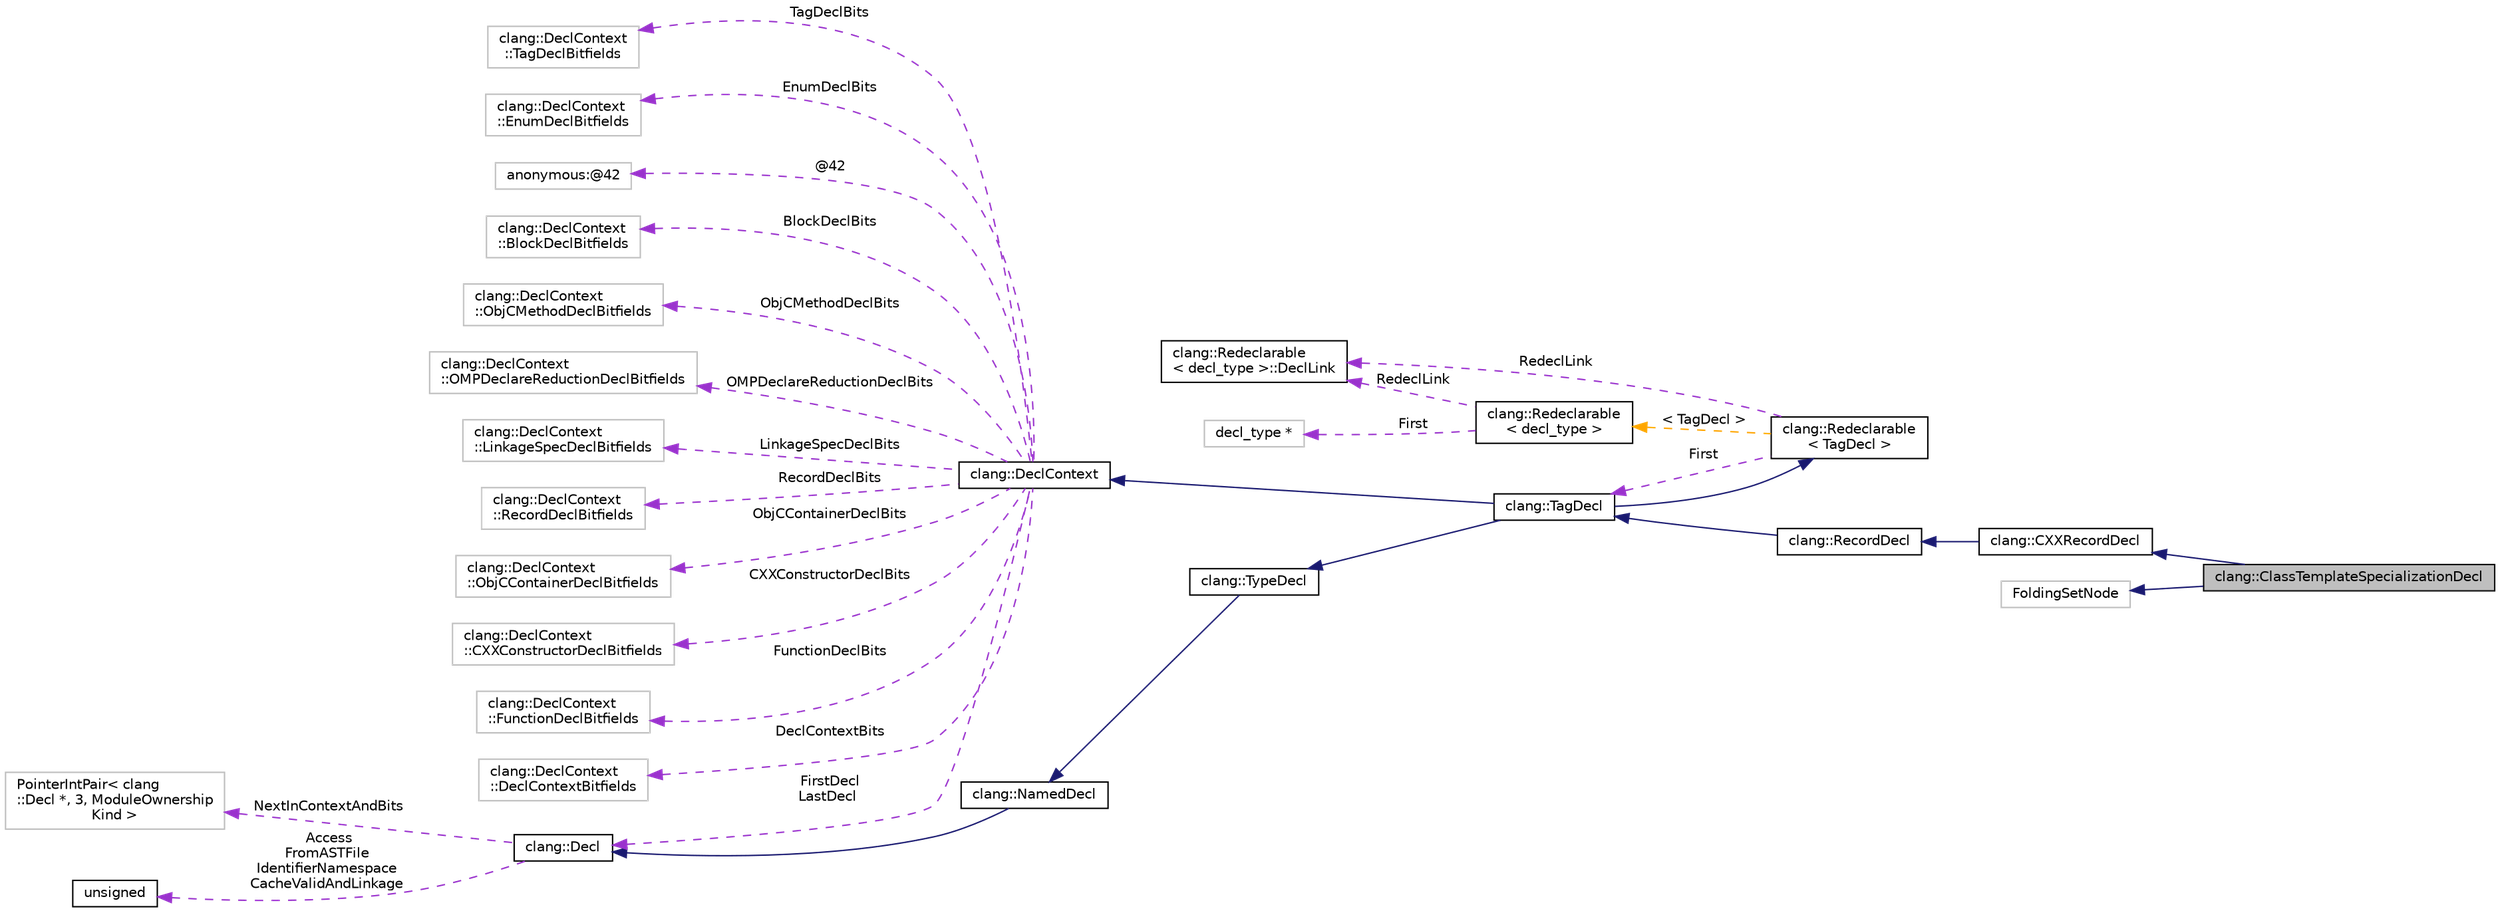 digraph "clang::ClassTemplateSpecializationDecl"
{
 // LATEX_PDF_SIZE
  bgcolor="transparent";
  edge [fontname="Helvetica",fontsize="10",labelfontname="Helvetica",labelfontsize="10"];
  node [fontname="Helvetica",fontsize="10",shape=record];
  rankdir="LR";
  Node1 [label="clang::ClassTemplateSpecializationDecl",height=0.2,width=0.4,color="black", fillcolor="grey75", style="filled", fontcolor="black",tooltip="Represents a class template specialization, which refers to a class template with a given set of temp..."];
  Node2 -> Node1 [dir="back",color="midnightblue",fontsize="10",style="solid",fontname="Helvetica"];
  Node2 [label="clang::CXXRecordDecl",height=0.2,width=0.4,color="black",URL="$classclang_1_1CXXRecordDecl.html",tooltip="Represents a C++ struct/union/class."];
  Node3 -> Node2 [dir="back",color="midnightblue",fontsize="10",style="solid",fontname="Helvetica"];
  Node3 [label="clang::RecordDecl",height=0.2,width=0.4,color="black",URL="$classclang_1_1RecordDecl.html",tooltip="Represents a struct/union/class."];
  Node4 -> Node3 [dir="back",color="midnightblue",fontsize="10",style="solid",fontname="Helvetica"];
  Node4 [label="clang::TagDecl",height=0.2,width=0.4,color="black",URL="$classclang_1_1TagDecl.html",tooltip="Represents the declaration of a struct/union/class/enum."];
  Node5 -> Node4 [dir="back",color="midnightblue",fontsize="10",style="solid",fontname="Helvetica"];
  Node5 [label="clang::TypeDecl",height=0.2,width=0.4,color="black",URL="$classclang_1_1TypeDecl.html",tooltip="Represents a declaration of a type."];
  Node6 -> Node5 [dir="back",color="midnightblue",fontsize="10",style="solid",fontname="Helvetica"];
  Node6 [label="clang::NamedDecl",height=0.2,width=0.4,color="black",URL="$classclang_1_1NamedDecl.html",tooltip="This represents a decl that may have a name."];
  Node7 -> Node6 [dir="back",color="midnightblue",fontsize="10",style="solid",fontname="Helvetica"];
  Node7 [label="clang::Decl",height=0.2,width=0.4,color="black",URL="$classclang_1_1Decl.html",tooltip="Decl - This represents one declaration (or definition), e.g."];
  Node8 -> Node7 [dir="back",color="darkorchid3",fontsize="10",style="dashed",label=" NextInContextAndBits" ,fontname="Helvetica"];
  Node8 [label="PointerIntPair\< clang\l::Decl *, 3, ModuleOwnership\lKind \>",height=0.2,width=0.4,color="grey75",tooltip=" "];
  Node9 -> Node7 [dir="back",color="darkorchid3",fontsize="10",style="dashed",label=" Access\nFromASTFile\nIdentifierNamespace\nCacheValidAndLinkage" ,fontname="Helvetica"];
  Node9 [label="unsigned",height=0.2,width=0.4,color="black",URL="$classunsigned.html",tooltip=" "];
  Node10 -> Node4 [dir="back",color="midnightblue",fontsize="10",style="solid",fontname="Helvetica"];
  Node10 [label="clang::DeclContext",height=0.2,width=0.4,color="black",URL="$classclang_1_1DeclContext.html",tooltip="DeclContext - This is used only as base class of specific decl types that can act as declaration cont..."];
  Node11 -> Node10 [dir="back",color="darkorchid3",fontsize="10",style="dashed",label=" TagDeclBits" ,fontname="Helvetica"];
  Node11 [label="clang::DeclContext\l::TagDeclBitfields",height=0.2,width=0.4,color="grey75",tooltip="Stores the bits used by TagDecl."];
  Node12 -> Node10 [dir="back",color="darkorchid3",fontsize="10",style="dashed",label=" EnumDeclBits" ,fontname="Helvetica"];
  Node12 [label="clang::DeclContext\l::EnumDeclBitfields",height=0.2,width=0.4,color="grey75",tooltip="Stores the bits used by EnumDecl."];
  Node13 -> Node10 [dir="back",color="darkorchid3",fontsize="10",style="dashed",label=" @42" ,fontname="Helvetica"];
  Node13 [label="anonymous:@42",height=0.2,width=0.4,color="grey75",tooltip=" "];
  Node14 -> Node10 [dir="back",color="darkorchid3",fontsize="10",style="dashed",label=" BlockDeclBits" ,fontname="Helvetica"];
  Node14 [label="clang::DeclContext\l::BlockDeclBitfields",height=0.2,width=0.4,color="grey75",tooltip="Stores the bits used by BlockDecl."];
  Node15 -> Node10 [dir="back",color="darkorchid3",fontsize="10",style="dashed",label=" ObjCMethodDeclBits" ,fontname="Helvetica"];
  Node15 [label="clang::DeclContext\l::ObjCMethodDeclBitfields",height=0.2,width=0.4,color="grey75",tooltip="Stores the bits used by ObjCMethodDecl."];
  Node16 -> Node10 [dir="back",color="darkorchid3",fontsize="10",style="dashed",label=" OMPDeclareReductionDeclBits" ,fontname="Helvetica"];
  Node16 [label="clang::DeclContext\l::OMPDeclareReductionDeclBitfields",height=0.2,width=0.4,color="grey75",tooltip="Stores the bits used by OMPDeclareReductionDecl."];
  Node17 -> Node10 [dir="back",color="darkorchid3",fontsize="10",style="dashed",label=" LinkageSpecDeclBits" ,fontname="Helvetica"];
  Node17 [label="clang::DeclContext\l::LinkageSpecDeclBitfields",height=0.2,width=0.4,color="grey75",tooltip="Stores the bits used by LinkageSpecDecl."];
  Node18 -> Node10 [dir="back",color="darkorchid3",fontsize="10",style="dashed",label=" RecordDeclBits" ,fontname="Helvetica"];
  Node18 [label="clang::DeclContext\l::RecordDeclBitfields",height=0.2,width=0.4,color="grey75",tooltip="Stores the bits used by RecordDecl."];
  Node19 -> Node10 [dir="back",color="darkorchid3",fontsize="10",style="dashed",label=" ObjCContainerDeclBits" ,fontname="Helvetica"];
  Node19 [label="clang::DeclContext\l::ObjCContainerDeclBitfields",height=0.2,width=0.4,color="grey75",tooltip="Stores the bits used by ObjCContainerDecl."];
  Node20 -> Node10 [dir="back",color="darkorchid3",fontsize="10",style="dashed",label=" CXXConstructorDeclBits" ,fontname="Helvetica"];
  Node20 [label="clang::DeclContext\l::CXXConstructorDeclBitfields",height=0.2,width=0.4,color="grey75",tooltip="Stores the bits used by CXXConstructorDecl."];
  Node21 -> Node10 [dir="back",color="darkorchid3",fontsize="10",style="dashed",label=" FunctionDeclBits" ,fontname="Helvetica"];
  Node21 [label="clang::DeclContext\l::FunctionDeclBitfields",height=0.2,width=0.4,color="grey75",tooltip="Stores the bits used by FunctionDecl."];
  Node22 -> Node10 [dir="back",color="darkorchid3",fontsize="10",style="dashed",label=" DeclContextBits" ,fontname="Helvetica"];
  Node22 [label="clang::DeclContext\l::DeclContextBitfields",height=0.2,width=0.4,color="grey75",tooltip="Stores the bits used by DeclContext."];
  Node7 -> Node10 [dir="back",color="darkorchid3",fontsize="10",style="dashed",label=" FirstDecl\nLastDecl" ,fontname="Helvetica"];
  Node23 -> Node4 [dir="back",color="midnightblue",fontsize="10",style="solid",fontname="Helvetica"];
  Node23 [label="clang::Redeclarable\l\< TagDecl \>",height=0.2,width=0.4,color="black",URL="$classclang_1_1Redeclarable.html",tooltip=" "];
  Node4 -> Node23 [dir="back",color="darkorchid3",fontsize="10",style="dashed",label=" First" ,fontname="Helvetica"];
  Node24 -> Node23 [dir="back",color="darkorchid3",fontsize="10",style="dashed",label=" RedeclLink" ,fontname="Helvetica"];
  Node24 [label="clang::Redeclarable\l\< decl_type \>::DeclLink",height=0.2,width=0.4,color="black",URL="$classclang_1_1Redeclarable_1_1DeclLink.html",tooltip=" "];
  Node25 -> Node23 [dir="back",color="orange",fontsize="10",style="dashed",label=" \< TagDecl \>" ,fontname="Helvetica"];
  Node25 [label="clang::Redeclarable\l\< decl_type \>",height=0.2,width=0.4,color="black",URL="$classclang_1_1Redeclarable.html",tooltip="Provides common interface for the Decls that can be redeclared."];
  Node24 -> Node25 [dir="back",color="darkorchid3",fontsize="10",style="dashed",label=" RedeclLink" ,fontname="Helvetica"];
  Node26 -> Node25 [dir="back",color="darkorchid3",fontsize="10",style="dashed",label=" First" ,fontname="Helvetica"];
  Node26 [label="decl_type *",height=0.2,width=0.4,color="grey75",tooltip=" "];
  Node27 -> Node1 [dir="back",color="midnightblue",fontsize="10",style="solid",fontname="Helvetica"];
  Node27 [label="FoldingSetNode",height=0.2,width=0.4,color="grey75",tooltip=" "];
}
